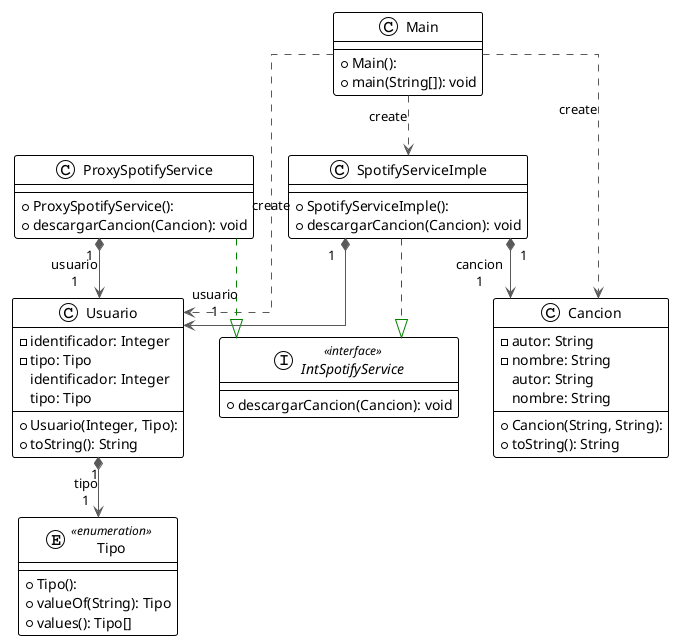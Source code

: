 @startuml

!theme plain
top to bottom direction
skinparam linetype ortho

class Cancion {
  + Cancion(String, String): 
  - autor: String
  - nombre: String
  + toString(): String
   autor: String
   nombre: String
}
interface IntSpotifyService << interface >> {
  + descargarCancion(Cancion): void
}
class Main {
  + Main(): 
  + main(String[]): void
}
class ProxySpotifyService {
  + ProxySpotifyService(): 
  + descargarCancion(Cancion): void
}
class SpotifyServiceImple {
  + SpotifyServiceImple(): 
  + descargarCancion(Cancion): void
}
enum Tipo << enumeration >> {
  + Tipo(): 
  + valueOf(String): Tipo
  + values(): Tipo[]
}
class Usuario {
  + Usuario(Integer, Tipo): 
  - identificador: Integer
  - tipo: Tipo
  + toString(): String
   identificador: Integer
   tipo: Tipo
}

Main                 -[#595959,dashed]->  Cancion             : "«create»"
Main                 -[#595959,dashed]->  SpotifyServiceImple : "«create»"
Main                 -[#595959,dashed]->  Usuario             : "«create»"
ProxySpotifyService  -[#008200,dashed]-^  IntSpotifyService   
ProxySpotifyService "1" *-[#595959,plain]-> "usuario\n1" Usuario             
SpotifyServiceImple "1" *-[#595959,plain]-> "cancion\n1" Cancion             
SpotifyServiceImple  -[#008200,dashed]-^  IntSpotifyService   
SpotifyServiceImple "1" *-[#595959,plain]-> "usuario\n1" Usuario             
Usuario             "1" *-[#595959,plain]-> "tipo\n1" Tipo                
@enduml
